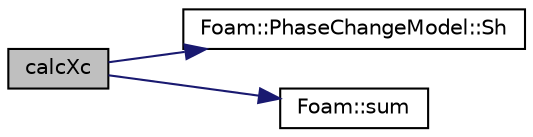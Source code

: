 digraph "calcXc"
{
  bgcolor="transparent";
  edge [fontname="Helvetica",fontsize="10",labelfontname="Helvetica",labelfontsize="10"];
  node [fontname="Helvetica",fontsize="10",shape=record];
  rankdir="LR";
  Node1 [label="calcXc",height=0.2,width=0.4,color="black", fillcolor="grey75", style="filled", fontcolor="black"];
  Node1 -> Node2 [color="midnightblue",fontsize="10",style="solid",fontname="Helvetica"];
  Node2 [label="Foam::PhaseChangeModel::Sh",height=0.2,width=0.4,color="black",URL="$a01878.html#ac60e6c2a513d34de657ee11bb2efb890",tooltip="Sherwood number. "];
  Node1 -> Node3 [color="midnightblue",fontsize="10",style="solid",fontname="Helvetica"];
  Node3 [label="Foam::sum",height=0.2,width=0.4,color="black",URL="$a10936.html#a3d8733143aad0e03b300186ab4bef137"];
}
